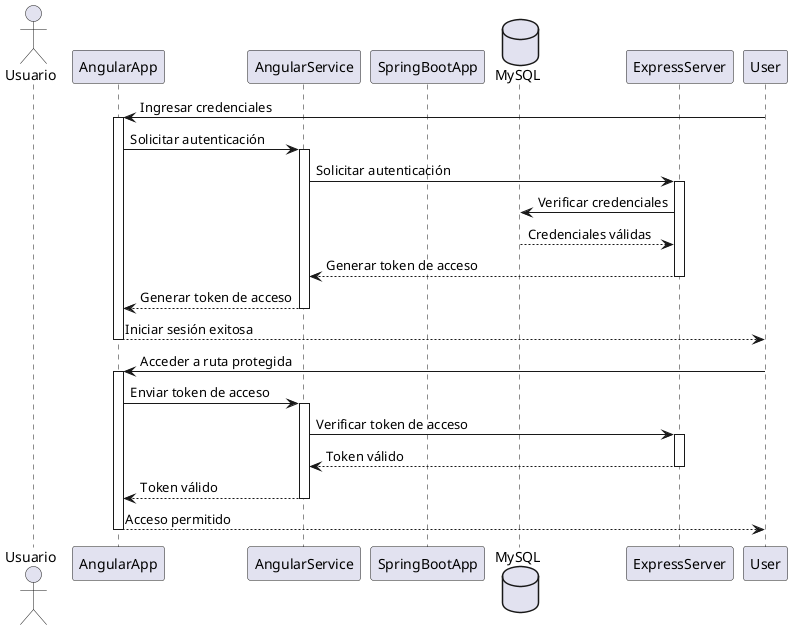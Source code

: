 @startuml

actor Usuario
participant AngularApp
participant AngularService
participant SpringBootApp
database MySQL
participant ExpressServer

User -> AngularApp: Ingresar credenciales
activate AngularApp
AngularApp -> AngularService: Solicitar autenticación
activate AngularService
AngularService -> ExpressServer: Solicitar autenticación
activate ExpressServer
ExpressServer -> MySQL: Verificar credenciales
MySQL --> ExpressServer: Credenciales válidas
ExpressServer --> AngularService: Generar token de acceso
deactivate ExpressServer
AngularService --> AngularApp: Generar token de acceso
deactivate AngularService
AngularApp --> User: Iniciar sesión exitosa
deactivate AngularApp

User -> AngularApp: Acceder a ruta protegida
activate AngularApp
AngularApp -> AngularService: Enviar token de acceso
activate AngularService
AngularService -> ExpressServer: Verificar token de acceso
activate ExpressServer
ExpressServer --> AngularService: Token válido
deactivate ExpressServer
AngularService --> AngularApp: Token válido
deactivate AngularService
AngularApp --> User: Acceso permitido
deactivate AngularApp

@enduml

